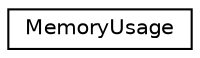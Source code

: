 digraph "Graphical Class Hierarchy"
{
 // LATEX_PDF_SIZE
  edge [fontname="Helvetica",fontsize="10",labelfontname="Helvetica",labelfontsize="10"];
  node [fontname="Helvetica",fontsize="10",shape=record];
  rankdir="LR";
  Node0 [label="MemoryUsage",height=0.2,width=0.4,color="black", fillcolor="white", style="filled",URL="$classMemoryUsage.html",tooltip=" "];
}
